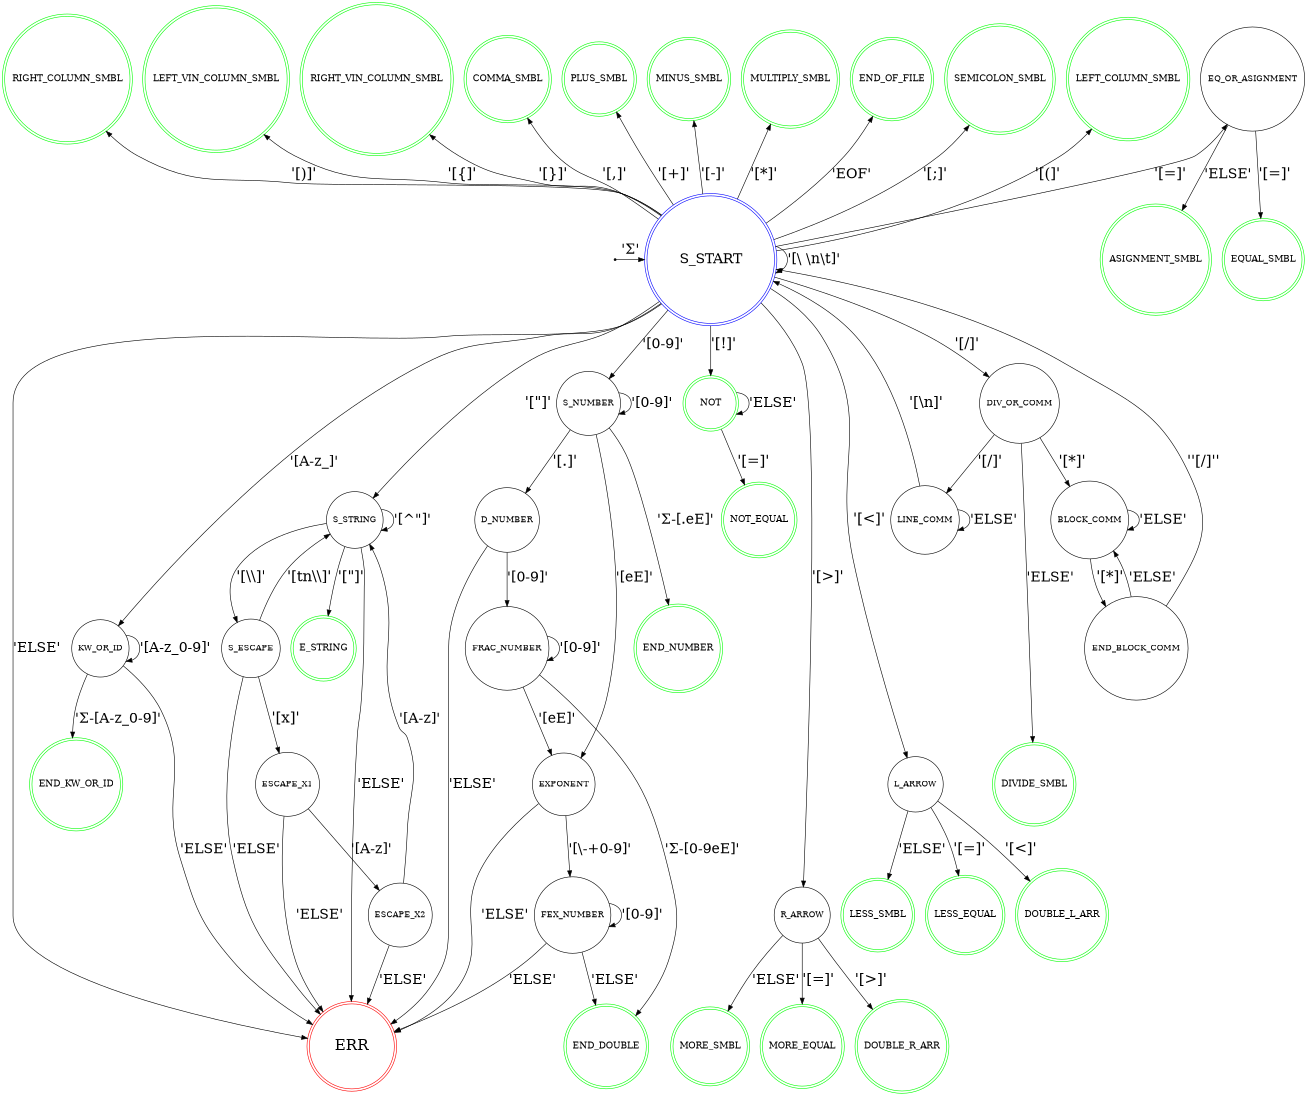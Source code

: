 digraph finite_state_machine 

{
	########################################################################################################################
	# page and drawing settings
	fixedsize="true";
	page="11.6,8.3";
	size="11.5,7.3";
	ratio= "compress";
	overlap="false";
	# type of node definition
	node [shape = point ]; bod; 
	node [shape = doublecircle, fontsize = 23, color  = blue, width = 3 ];S_START;
	node [shape = doublecircle, fontsize = 26, color  = red, width = 2 ];ERR;
	# type of multiple nodes definition
	node [shape = doublecircle, fontsize = 15, color  = green, width = 1.2 ];{
													SEMICOLON_SMBL, LEFT_COLUMN_SMBL, RIGHT_COLUMN_SMBL,
													LEFT_VIN_COLUMN_SMBL, RIGHT_VIN_COLUMN_SMBL, COMMA_SMBL,
													PLUS_SMBL, MINUS_SMBL, MULTIPLY_SMBL, END_DOUBLE, END_NUMBER,
													END_OF_FILE, END_KW_OR_ID, LESS_SMBL, LESS_EQUAL,
													DOUBLE_R_ARR, DOUBLE_L_ARR,	MORE_SMBL, MORE_EQUAL, NOT,
													E_STRING, ASIGNMENT_SMBL,	EQUAL_SMBL,DIVIDE_SMBL, NOT_EQUAL
												};
	#other nodes definition		
	node [rank=max, shape = circle , fontsize = 14, color =black, width = 1 ]; 

########################################################################################################################

	# definition of connections between nodes
	S_START -> S_START							[ label = "\'[\\\ \\n\\t]\'" , fontsize = 24 ];		
		S_START -> NOT							[ label = "\'[!]\'" , fontsize = 25 ];
			NOT -> NOT_EQUAL					[ label = "\'[=]\'" , fontsize = 25  ];
			NOT -> NOT							[ label = "\'ELSE\'" , fontsize = 24 ];
		S_START -> R_ARROW						[ label = "\'[>]\'" , fontsize = 25 ];
			R_ARROW -> MORE_SMBL				[ label = "\'ELSE\'" , fontsize = 24 ];
			R_ARROW -> MORE_EQUAL				[ label = "\'[=]\'" , fontsize = 25 ];
			R_ARROW -> DOUBLE_R_ARR				[ label = "\'[>]\'" , fontsize = 25 ];
		S_START -> L_ARROW						[ label = "\'[<]\'" ,fontsize = 25  ];
			L_ARROW -> LESS_SMBL				[ label = "\'ELSE\'", fontsize = 24  ];
			L_ARROW -> LESS_EQUAL				[ label = "\'[=]\'" , fontsize = 25  ];
			L_ARROW -> DOUBLE_L_ARR				[ label = "\'[<]\'" , fontsize = 25  ];
		S_START -> KW_OR_ID						[ label = "\'[A-z_]\'", fontsize = 24  ];
			KW_OR_ID -> ERR						[ label = "\'ELSE\'", fontsize = 24  ];
			KW_OR_ID -> KW_OR_ID				[ label = "\'[A-z_0-9]\'", fontsize = 24  ];
			KW_OR_ID -> END_KW_OR_ID			[ label = "\'Σ-[A-z_0-9]\'" , fontsize = 24 ];	
		DIV_OR_COMM -> DIVIDE_SMBL				[ label = "\'ELSE\'", fontsize = 24  ];	
		DIV_OR_COMM -> LINE_COMM				[ label = "\'[/]\'" , fontsize = 25  ];
			LINE_COMM -> LINE_COMM 				[ label = "\'ELSE\'", fontsize = 24  ];
			LINE_COMM -> S_START				[ label = "\'[\\n]\'" , fontsize = 25  ];
		DIV_OR_COMM -> BLOCK_COMM				[ label = "\'[*]\'" , fontsize = 25  ];
			BLOCK_COMM -> END_BLOCK_COMM		[ label = "\'[*]\'" , fontsize = 25  ];
			BLOCK_COMM -> BLOCK_COMM 			[ label = "\'ELSE\'", fontsize = 24  ];
				END_BLOCK_COMM -> S_START		[ label = "\''[/]'\'" , fontsize = 25  ];
			END_BLOCK_COMM -> BLOCK_COMM 		[ label = "\'ELSE\'", fontsize = 24  ];
		S_STRING -> S_STRING					[ label = "\'[\^\"]\'", fontsize = 24 ];
			S_STRING -> ERR						[ label = "\'ELSE\'", fontsize = 24  ];	
			S_STRING -> S_ESCAPE				[ label = "\'[\\\\]\'", fontsize = 25  ];
				S_ESCAPE -> S_STRING			[ label = "\'[tn\\\\]\'", fontsize = 25 ]
				S_ESCAPE -> ERR					[ label = "\'ELSE\'", fontsize = 24  ];	
				S_ESCAPE -> ESCAPE_X1			[ label = "\'[x]\'", fontsize = 25   ];
					ESCAPE_X1 -> ESCAPE_X2		[ label = "\'[A-z]\'" , fontsize = 24 ];
					ESCAPE_X1 -> ERR 			[ label = "\'ELSE\'" , fontsize = 24 ];
						ESCAPE_X2 -> S_STRING   [ label = "\'[A-z]\'" , fontsize = 24 ];
						ESCAPE_X2 -> ERR 		[ label = "\'ELSE\'" , fontsize = 24 ];	
			S_STRING -> E_STRING				[ label = "\'[\"]\'" , fontsize = 25 ];
		S_START -> EQ_OR_ASIGNMENT				[ label = "\'[=]\'", fontsize = 25 ];
			EQ_OR_ASIGNMENT -> ASIGNMENT_SMBL	[ label = "\'ELSE\'" , fontsize = 24 ];
			EQ_OR_ASIGNMENT -> EQUAL_SMBL		[ label = "\'[=]\'", fontsize = 25  ];
	S_START -> ERR								[ label = "\'ELSE\'" , fontsize = 24 ];
	S_START -> COMMA_SMBL						[ label = "\'[,]\'", fontsize = 25   ];
	S_START -> END_OF_FILE						[ label = "\'EOF\'", fontsize = 24 ];
	S_START -> PLUS_SMBL						[ label = "\'[+]\'" , fontsize = 25  ];
	S_START -> MINUS_SMBL						[ label = "\'[-]\'", fontsize = 25   ];
	S_START -> LEFT_VIN_COLUMN_SMBL				[ label = "\'[{]\'" , fontsize = 25 ];
	S_START -> RIGHT_VIN_COLUMN_SMBL			[ label = "\'[}]\'" , fontsize = 25 ];	
	S_START -> S_STRING 						[ label = "\'[\"]\'" , fontsize = 25 ];
	S_START -> RIGHT_COLUMN_SMBL				[ label = "\'[)]\'" , fontsize = 25 ];
	S_START -> LEFT_COLUMN_SMBL					[ label = "\'[(]\'" , fontsize = 25 ];
	S_START -> DIV_OR_COMM						[ label = "\'[/]\'", fontsize = 25  ];
	S_START -> MULTIPLY_SMBL					[ label = "\'[*]\'" , fontsize = 25 ];
	S_START -> SEMICOLON_SMBL					[ label = "\'[;]\'", fontsize = 25  ];
	S_START -> S_NUMBER 						[ label = "\'[0-9]\'" , fontsize = 24 ];
		S_NUMBER -> S_NUMBER					[ label = "\'[0-9]\'" , fontsize = 24 ];
		S_NUMBER -> END_NUMBER					[ label = "\'Σ-[.eE]\'" , fontsize = 24 ];	//&#931;U+03A3
		S_NUMBER -> EXPONENT					[ label = "\'[eE]\'", fontsize = 24  ];
		S_NUMBER -> D_NUMBER					[ label = "\'[.]\'" fontsize = 25 ];
			D_NUMBER -> FRAC_NUMBER				[ label = "\'[0-9]\'" , fontsize = 24 ];
			D_NUMBER -> ERR						[ label = "\'ELSE\'" , fontsize = 24 ];    
			FRAC_NUMBER -> FRAC_NUMBER			[ label = "\'[0-9]\'", fontsize = 24 ];
			FRAC_NUMBER -> END_DOUBLE			[ label = "\'Σ-[0-9eE]\'" , fontsize = 24 ];
			FRAC_NUMBER -> EXPONENT				[ label = "\'[eE]\'" , fontsize = 24 ];
				EXPONENT -> FEX_NUMBER			[ label = "\'[\\\-+0-9]\'", fontsize = 24  ];
				EXPONENT -> ERR					[ label = "\'ELSE\'" , fontsize = 24 ];
					FEX_NUMBER -> FEX_NUMBER	[ label = "\'[0-9]\'" , fontsize = 24 ];
					FEX_NUMBER -> END_DOUBLE	[ label = "\'ELSE\'" , fontsize = 24 ];		
					FEX_NUMBER -> ERR			[ label = "\'ELSE\'" , fontsize = 24 ];
	bod -> S_START 								[ label = "\'Σ\'", fontsize = 24 ];

########################################################################################################################
	
	# rank settings 
	{	rank=same bod,S_START }

	{ 	rank=min END_OF_FILE }
		{ 
			rank=same //as EOF ^^^
				END_OF_FILE,
				SEMICOLON_SMBL,
				LEFT_VIN_COLUMN_SMBL, 
				RIGHT_COLUMN_SMBL, 
				RIGHT_VIN_COLUMN_SMBL, 
				LEFT_COLUMN_SMBL,    
				COMMA_SMBL,
				EQ_OR_ASIGNMENT,
				PLUS_SMBL,
				MINUS_SMBL,
				MULTIPLY_SMBL		
		}

	{	rank=same S_NUMBER, NOT	}

	{
		rank=same //layer
			R_ARROW,
			FEX_NUMBER,
			LESS_EQUAL,LESS_SMBL
	}

	{
		rank=same //layer
			L_ARROW,
			DIVIDE_SMBL,
			END_KW_OR_ID
	}

	{
		rank=same //layer
			E_STRING,
			KW_OR_ID,
			END_NUMBER
	}
}

